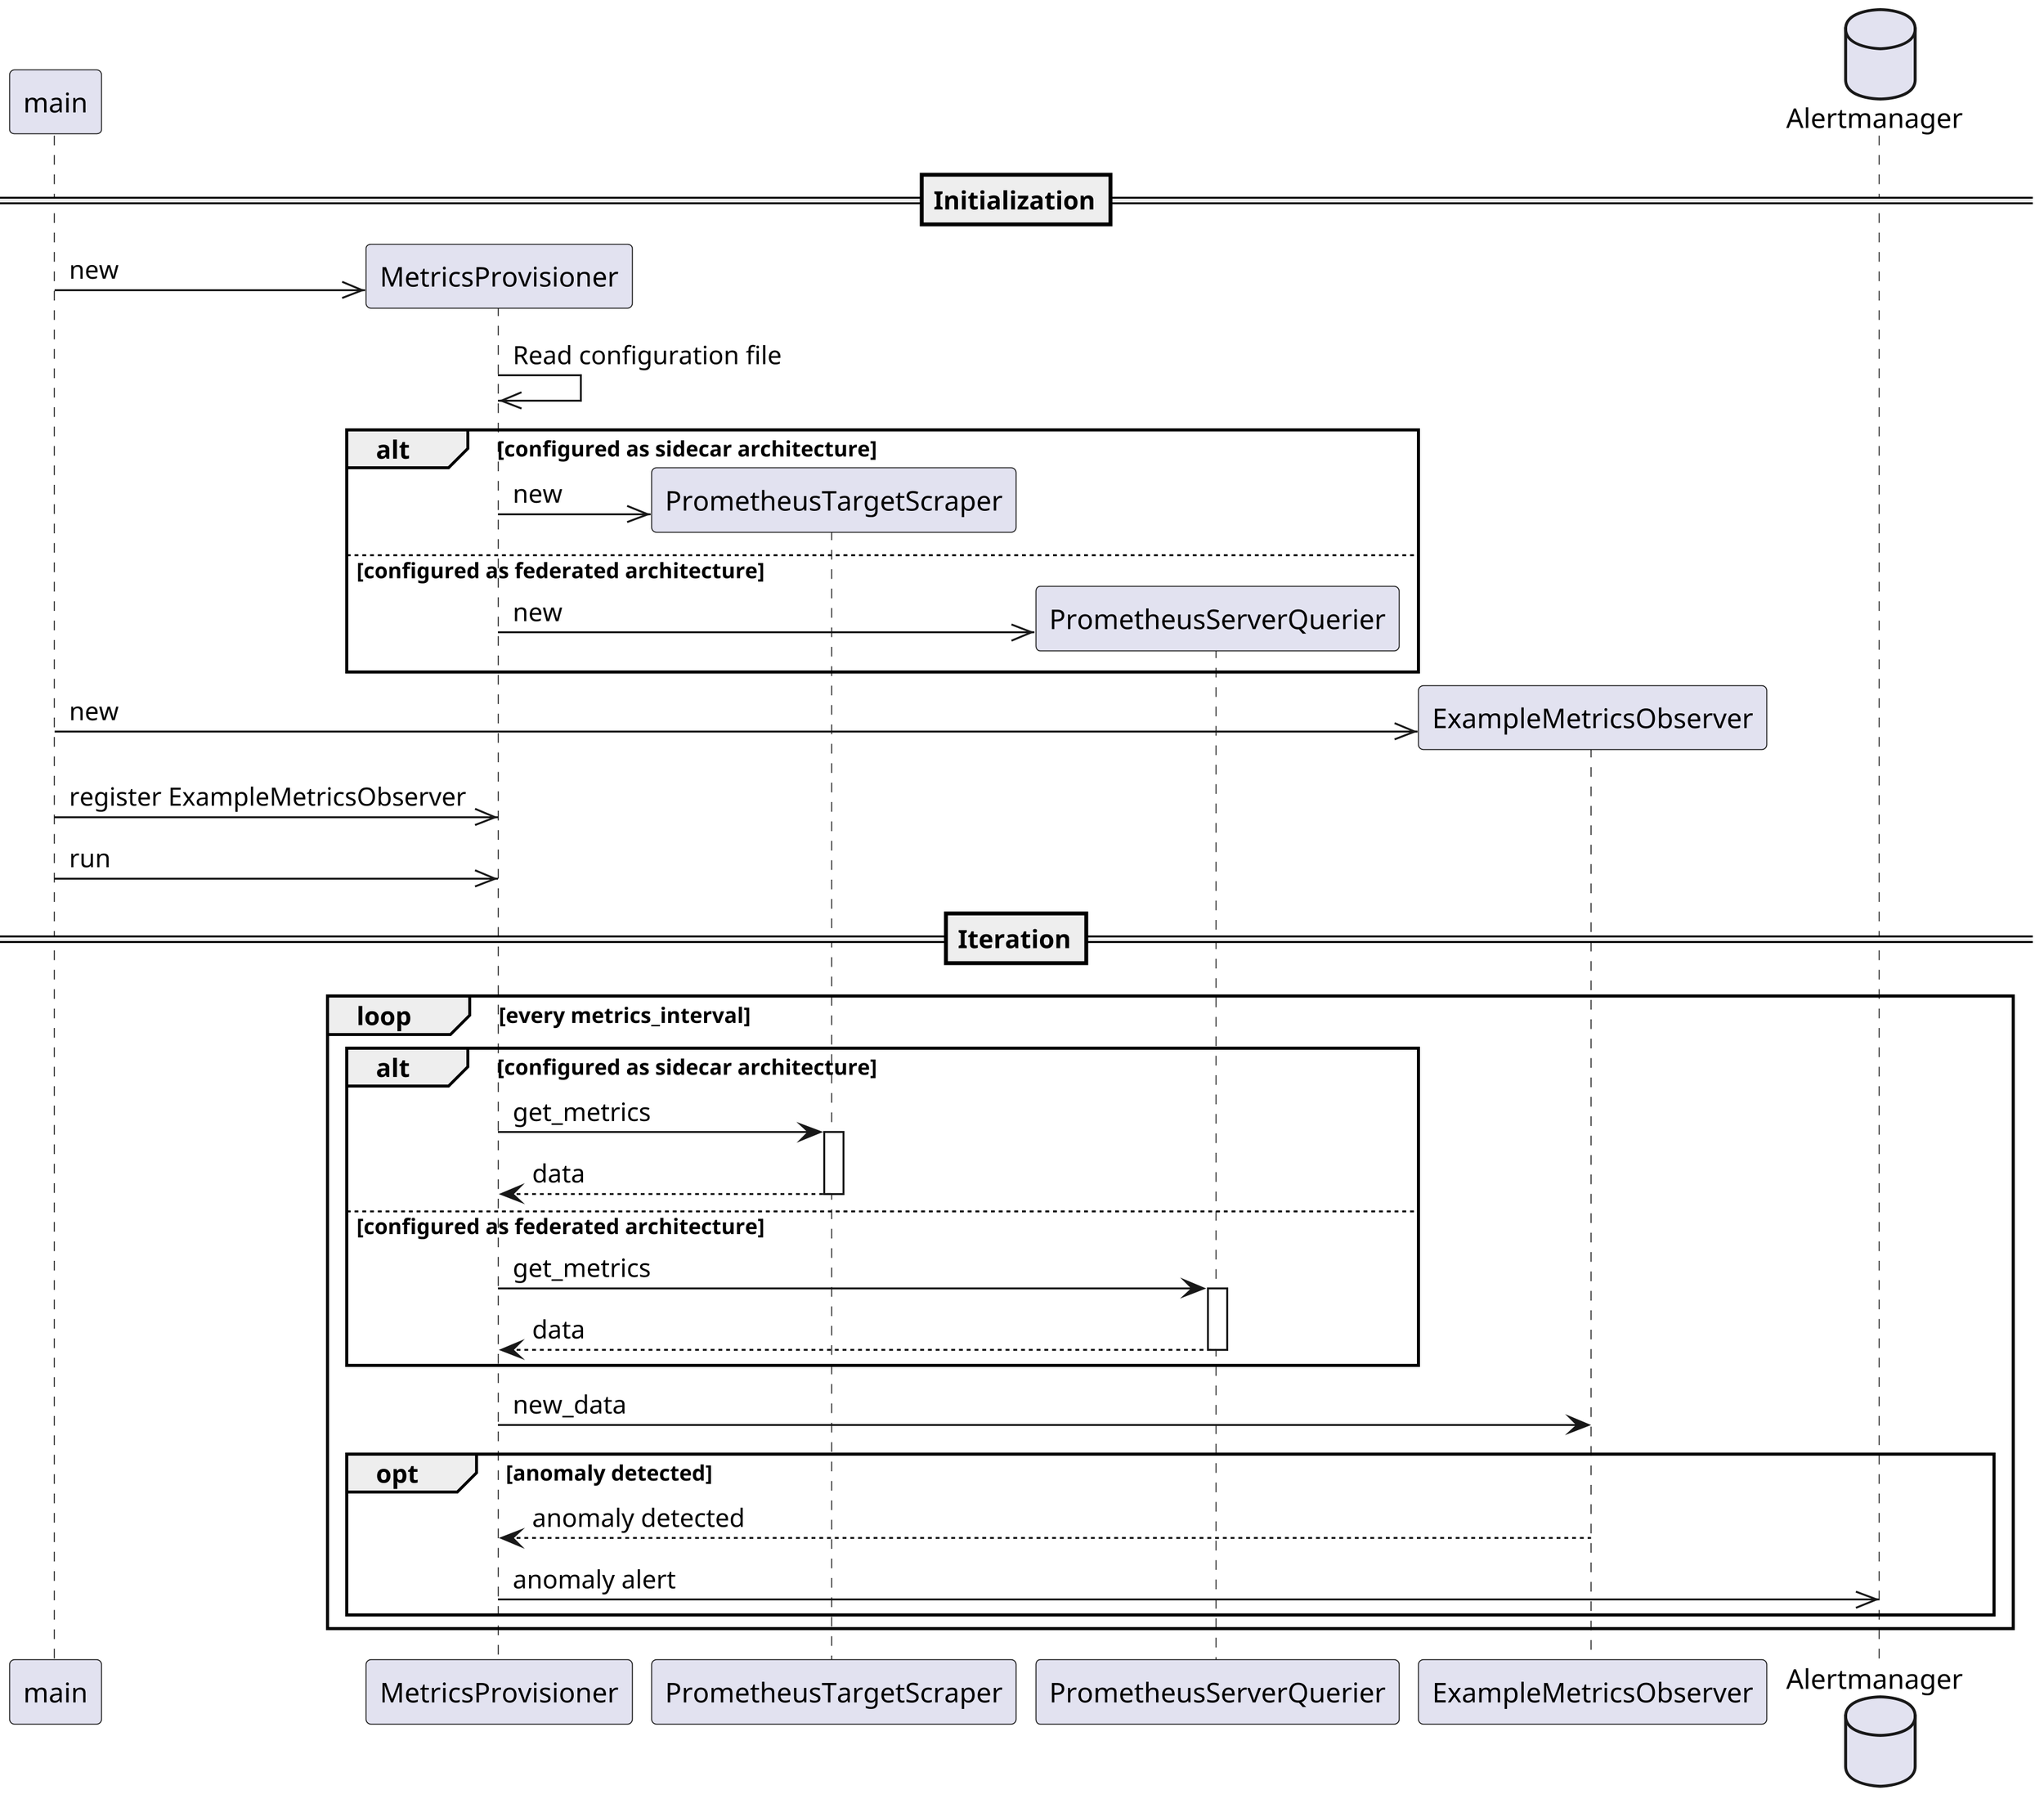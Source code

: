 @startuml
skinparam dpi 300

==Initialization==
main ->> MetricsProvisioner **: new
MetricsProvisioner ->> MetricsProvisioner: Read configuration file

alt configured as sidecar architecture
    MetricsProvisioner ->> PrometheusTargetScraper **: new
else configured as federated architecture
    MetricsProvisioner ->> PrometheusServerQuerier **: new
end

main ->> ExampleMetricsObserver **: new
main ->> MetricsProvisioner: register ExampleMetricsObserver
main ->> MetricsProvisioner: run

==Iteration==

loop every metrics_interval
    alt configured as sidecar architecture
        MetricsProvisioner -> PrometheusTargetScraper: get_metrics
        activate PrometheusTargetScraper
        PrometheusTargetScraper --> MetricsProvisioner: data
        deactivate PrometheusTargetScraper
    else configured as federated architecture
        MetricsProvisioner -> PrometheusServerQuerier: get_metrics
        activate PrometheusServerQuerier
        PrometheusServerQuerier --> MetricsProvisioner: data
        deactivate PrometheusServerQuerier
    end

    MetricsProvisioner -> ExampleMetricsObserver: new_data
    opt anomaly detected
        ExampleMetricsObserver --> MetricsProvisioner: anomaly detected
        database Alertmanager
        MetricsProvisioner ->> Alertmanager: anomaly alert
        
    end
end



